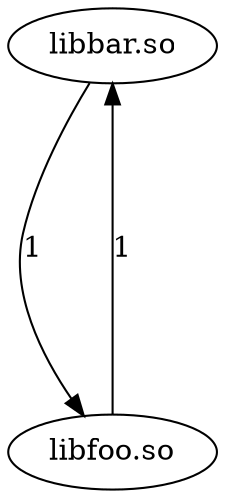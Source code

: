 strict digraph "libbar.so" {
	graph [fontsize=100,
		name="libbar.so",
		nodesep=1,
		overlap=scale,
		rankdir=tb,
		ranksep=2,
		splines=True
	];
	"libbar.so" -> "libfoo.so"	 [label=1,
		weight=1];
	"libfoo.so" -> "libbar.so"	 [label=1,
		weight=1];
}
